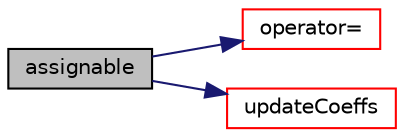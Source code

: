 digraph "assignable"
{
  bgcolor="transparent";
  edge [fontname="Helvetica",fontsize="10",labelfontname="Helvetica",labelfontsize="10"];
  node [fontname="Helvetica",fontsize="10",shape=record];
  rankdir="LR";
  Node23 [label="assignable",height=0.2,width=0.4,color="black", fillcolor="grey75", style="filled", fontcolor="black"];
  Node23 -> Node24 [color="midnightblue",fontsize="10",style="solid",fontname="Helvetica"];
  Node24 [label="operator=",height=0.2,width=0.4,color="red",URL="$a23037.html#ac6e6d24b5f1a53d97efd5c64cfe58ace"];
  Node23 -> Node28 [color="midnightblue",fontsize="10",style="solid",fontname="Helvetica"];
  Node28 [label="updateCoeffs",height=0.2,width=0.4,color="red",URL="$a23037.html#a7e24eafac629d3733181cd942d4c902f",tooltip="Update the coefficients associated with the patch field. "];
}
